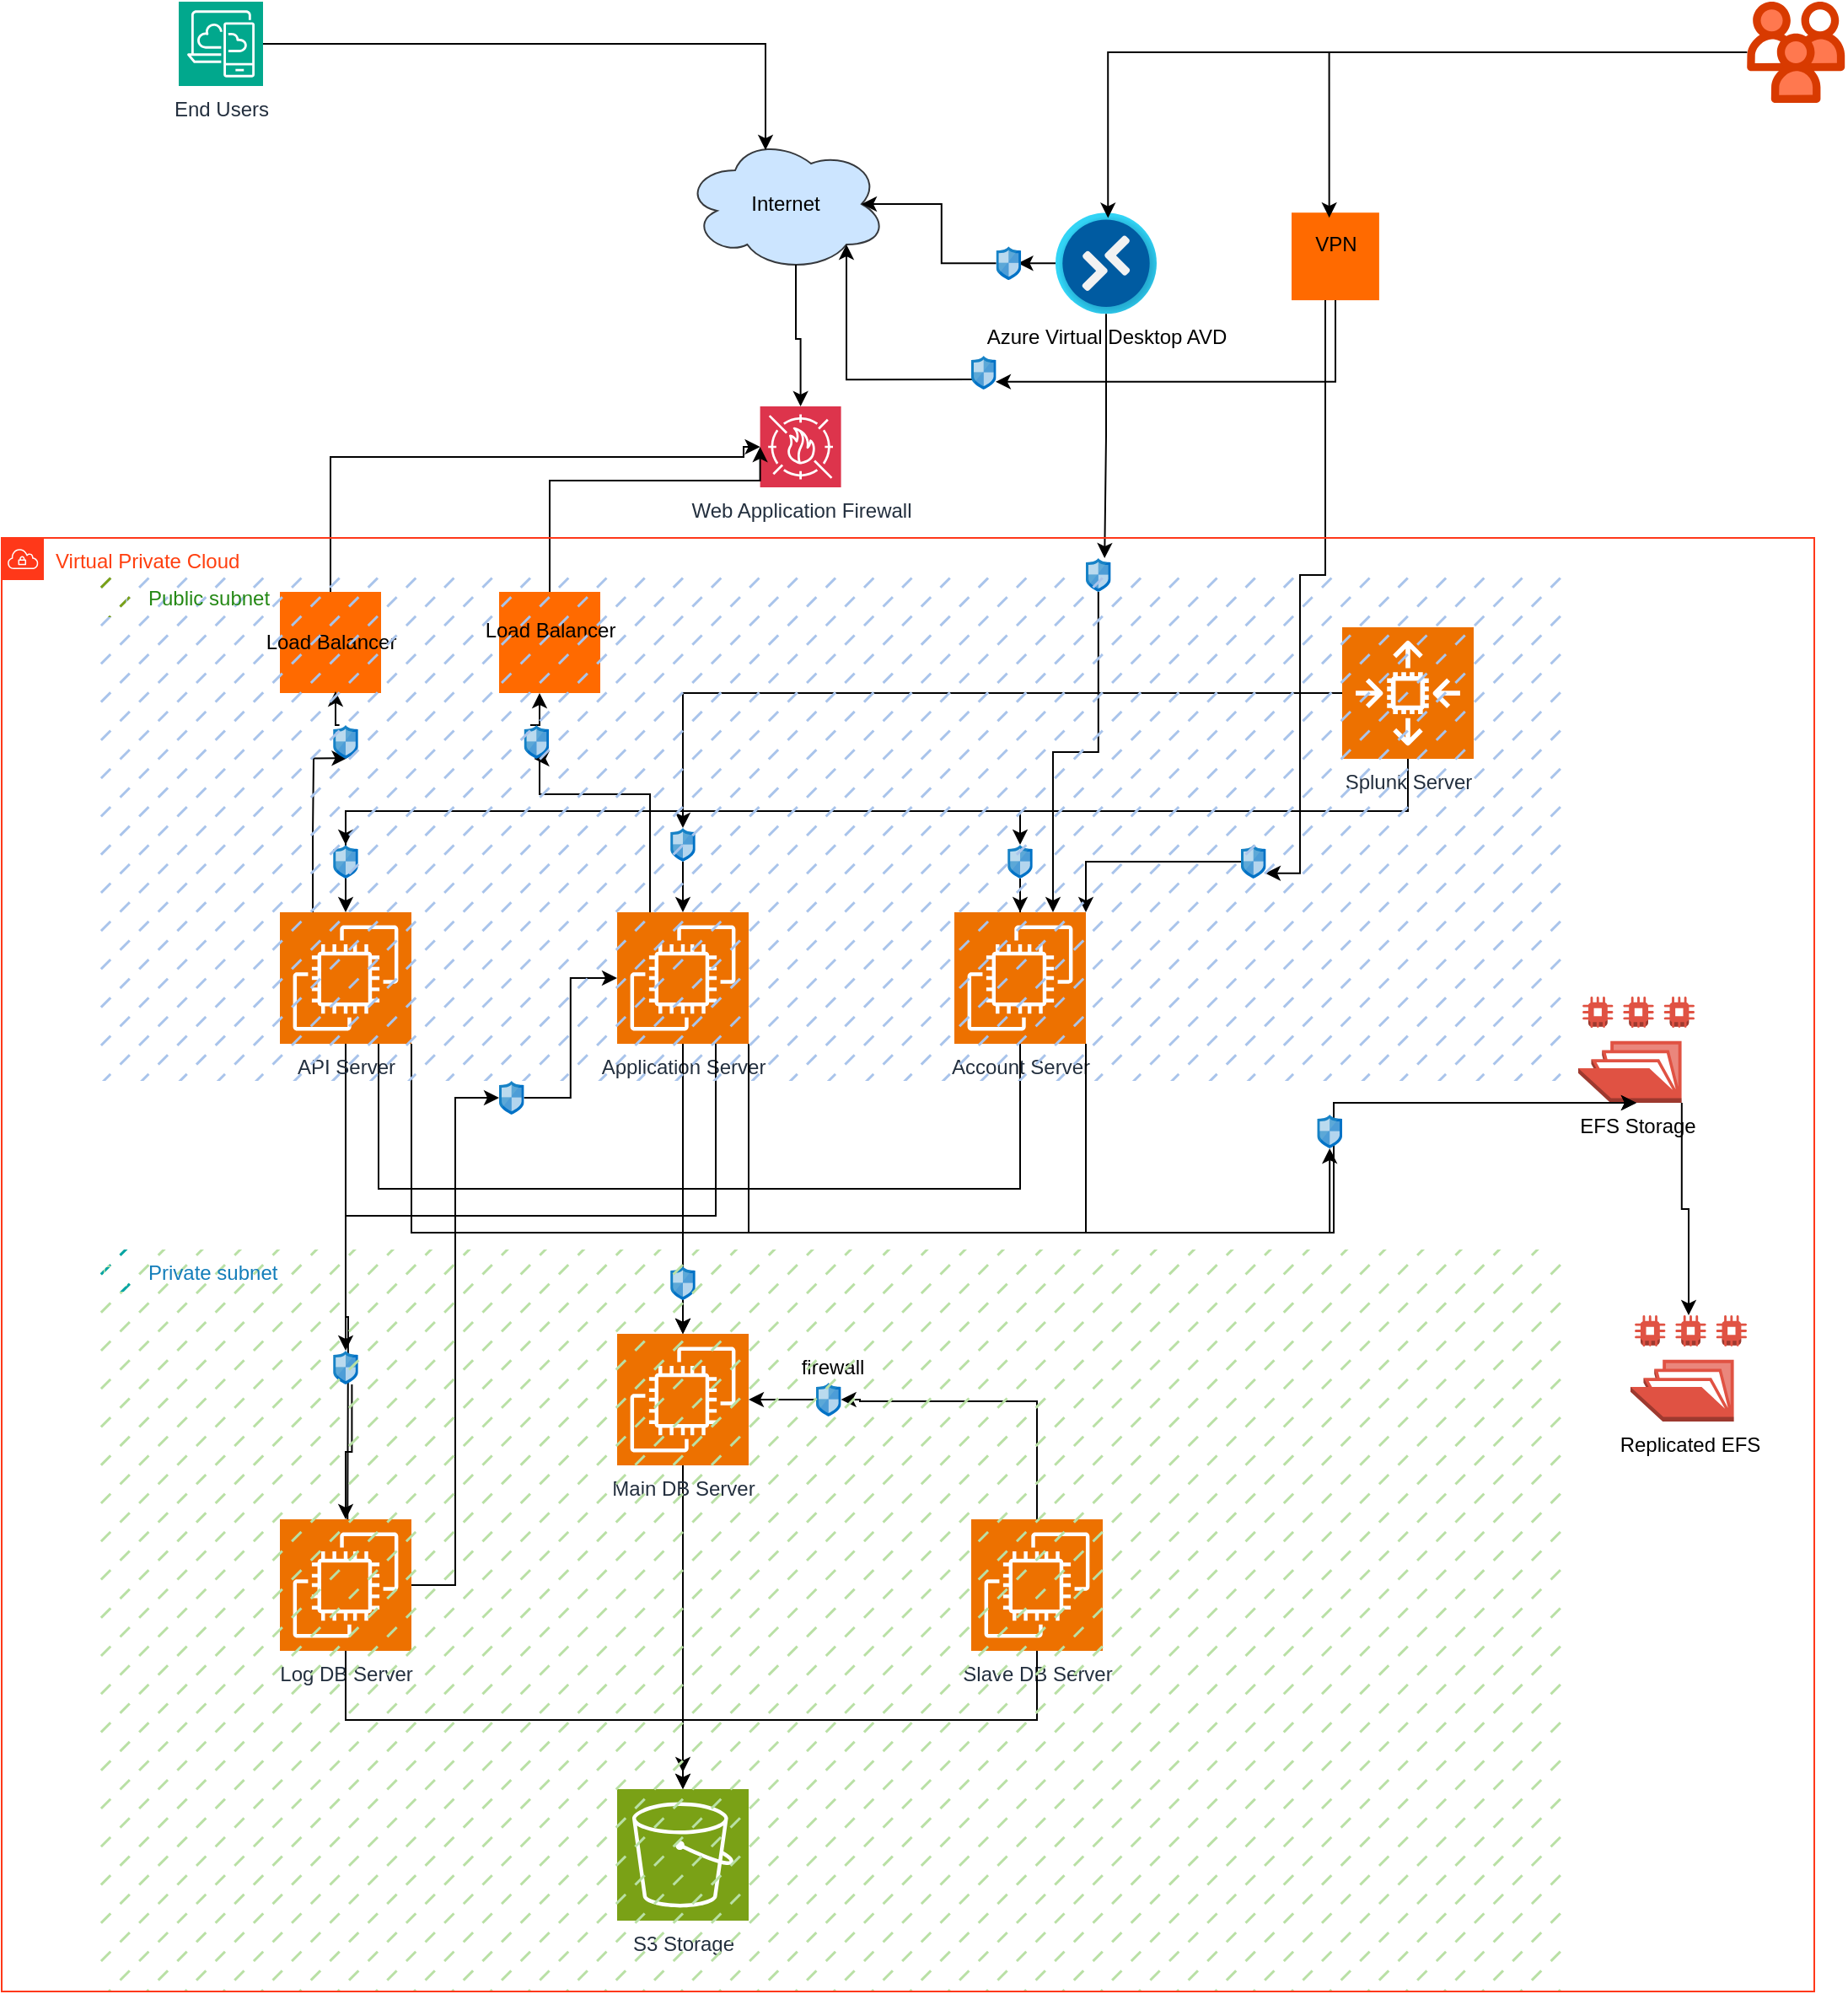 <mxfile version="26.1.3">
  <diagram name="Page-1" id="6llcf1VO2GF8xaWJh-RL">
    <mxGraphModel dx="3238" dy="2540" grid="1" gridSize="10" guides="1" tooltips="1" connect="1" arrows="1" fold="1" page="1" pageScale="1" pageWidth="850" pageHeight="1100" math="0" shadow="0">
      <root>
        <mxCell id="0" />
        <mxCell id="1" parent="0" />
        <mxCell id="7397BdflzSJR0_GllKvD-17" style="edgeStyle=orthogonalEdgeStyle;rounded=0;orthogonalLoop=1;jettySize=auto;html=1;exitX=0.75;exitY=1;exitDx=0;exitDy=0;exitPerimeter=0;" edge="1" parent="1" source="7397BdflzSJR0_GllKvD-3" target="7397BdflzSJR0_GllKvD-7">
          <mxGeometry relative="1" as="geometry" />
        </mxCell>
        <mxCell id="7397BdflzSJR0_GllKvD-20" style="edgeStyle=orthogonalEdgeStyle;rounded=0;orthogonalLoop=1;jettySize=auto;html=1;" edge="1" parent="1" source="7397BdflzSJR0_GllKvD-3">
          <mxGeometry relative="1" as="geometry">
            <mxPoint x="160" y="682" as="targetPoint" />
            <mxPoint x="139.5" y="400" as="sourcePoint" />
          </mxGeometry>
        </mxCell>
        <mxCell id="7397BdflzSJR0_GllKvD-3" value="API Server " style="sketch=0;points=[[0,0,0],[0.25,0,0],[0.5,0,0],[0.75,0,0],[1,0,0],[0,1,0],[0.25,1,0],[0.5,1,0],[0.75,1,0],[1,1,0],[0,0.25,0],[0,0.5,0],[0,0.75,0],[1,0.25,0],[1,0.5,0],[1,0.75,0]];outlineConnect=0;fontColor=#232F3E;fillColor=#ED7100;strokeColor=#ffffff;dashed=0;verticalLabelPosition=bottom;verticalAlign=top;align=center;html=1;fontSize=12;fontStyle=0;aspect=fixed;shape=mxgraph.aws4.resourceIcon;resIcon=mxgraph.aws4.ec2;" vertex="1" parent="1">
          <mxGeometry x="120" y="280" width="78" height="78" as="geometry" />
        </mxCell>
        <mxCell id="7397BdflzSJR0_GllKvD-4" value="Application Server" style="sketch=0;points=[[0,0,0],[0.25,0,0],[0.5,0,0],[0.75,0,0],[1,0,0],[0,1,0],[0.25,1,0],[0.5,1,0],[0.75,1,0],[1,1,0],[0,0.25,0],[0,0.5,0],[0,0.75,0],[1,0.25,0],[1,0.5,0],[1,0.75,0]];outlineConnect=0;fontColor=#232F3E;fillColor=#ED7100;strokeColor=#ffffff;dashed=0;verticalLabelPosition=bottom;verticalAlign=top;align=center;html=1;fontSize=12;fontStyle=0;aspect=fixed;shape=mxgraph.aws4.resourceIcon;resIcon=mxgraph.aws4.ec2;" vertex="1" parent="1">
          <mxGeometry x="320" y="280" width="78" height="78" as="geometry" />
        </mxCell>
        <mxCell id="7397BdflzSJR0_GllKvD-5" value="Log DB Server" style="sketch=0;points=[[0,0,0],[0.25,0,0],[0.5,0,0],[0.75,0,0],[1,0,0],[0,1,0],[0.25,1,0],[0.5,1,0],[0.75,1,0],[1,1,0],[0,0.25,0],[0,0.5,0],[0,0.75,0],[1,0.25,0],[1,0.5,0],[1,0.75,0]];outlineConnect=0;fontColor=#232F3E;fillColor=#ED7100;strokeColor=#ffffff;dashed=0;verticalLabelPosition=bottom;verticalAlign=top;align=center;html=1;fontSize=12;fontStyle=0;aspect=fixed;shape=mxgraph.aws4.resourceIcon;resIcon=mxgraph.aws4.ec2;" vertex="1" parent="1">
          <mxGeometry x="120" y="640" width="78" height="78" as="geometry" />
        </mxCell>
        <mxCell id="7397BdflzSJR0_GllKvD-12" style="edgeStyle=orthogonalEdgeStyle;rounded=0;orthogonalLoop=1;jettySize=auto;html=1;entryX=1;entryY=0.5;entryDx=0;entryDy=0;entryPerimeter=0;" edge="1" parent="1" source="7397BdflzSJR0_GllKvD-67" target="7397BdflzSJR0_GllKvD-7">
          <mxGeometry relative="1" as="geometry">
            <mxPoint x="569" y="570" as="targetPoint" />
            <Array as="points" />
          </mxGeometry>
        </mxCell>
        <mxCell id="7397BdflzSJR0_GllKvD-6" value="Slave DB Server" style="sketch=0;points=[[0,0,0],[0.25,0,0],[0.5,0,0],[0.75,0,0],[1,0,0],[0,1,0],[0.25,1,0],[0.5,1,0],[0.75,1,0],[1,1,0],[0,0.25,0],[0,0.5,0],[0,0.75,0],[1,0.25,0],[1,0.5,0],[1,0.75,0]];outlineConnect=0;fontColor=#232F3E;fillColor=#ED7100;strokeColor=#ffffff;dashed=0;verticalLabelPosition=bottom;verticalAlign=top;align=center;html=1;fontSize=12;fontStyle=0;aspect=fixed;shape=mxgraph.aws4.resourceIcon;resIcon=mxgraph.aws4.ec2;" vertex="1" parent="1">
          <mxGeometry x="530" y="640" width="78" height="78" as="geometry" />
        </mxCell>
        <mxCell id="7397BdflzSJR0_GllKvD-26" style="edgeStyle=orthogonalEdgeStyle;rounded=0;orthogonalLoop=1;jettySize=auto;html=1;exitX=0.5;exitY=1;exitDx=0;exitDy=0;exitPerimeter=0;" edge="1" parent="1" source="7397BdflzSJR0_GllKvD-7">
          <mxGeometry relative="1" as="geometry">
            <mxPoint x="359" y="790" as="targetPoint" />
          </mxGeometry>
        </mxCell>
        <mxCell id="7397BdflzSJR0_GllKvD-7" value="Main DB Server" style="sketch=0;points=[[0,0,0],[0.25,0,0],[0.5,0,0],[0.75,0,0],[1,0,0],[0,1,0],[0.25,1,0],[0.5,1,0],[0.75,1,0],[1,1,0],[0,0.25,0],[0,0.5,0],[0,0.75,0],[1,0.25,0],[1,0.5,0],[1,0.75,0]];outlineConnect=0;fontColor=#232F3E;fillColor=#ED7100;strokeColor=#ffffff;dashed=0;verticalLabelPosition=bottom;verticalAlign=top;align=center;html=1;fontSize=12;fontStyle=0;aspect=fixed;shape=mxgraph.aws4.resourceIcon;resIcon=mxgraph.aws4.ec2;" vertex="1" parent="1">
          <mxGeometry x="320" y="530" width="78" height="78" as="geometry" />
        </mxCell>
        <mxCell id="7397BdflzSJR0_GllKvD-8" value="Account Server" style="sketch=0;points=[[0,0,0],[0.25,0,0],[0.5,0,0],[0.75,0,0],[1,0,0],[0,1,0],[0.25,1,0],[0.5,1,0],[0.75,1,0],[1,1,0],[0,0.25,0],[0,0.5,0],[0,0.75,0],[1,0.25,0],[1,0.5,0],[1,0.75,0]];outlineConnect=0;fontColor=#232F3E;fillColor=#ED7100;strokeColor=#ffffff;dashed=0;verticalLabelPosition=bottom;verticalAlign=top;align=center;html=1;fontSize=12;fontStyle=0;aspect=fixed;shape=mxgraph.aws4.resourceIcon;resIcon=mxgraph.aws4.ec2;" vertex="1" parent="1">
          <mxGeometry x="520" y="280" width="78" height="78" as="geometry" />
        </mxCell>
        <mxCell id="7397BdflzSJR0_GllKvD-22" style="edgeStyle=orthogonalEdgeStyle;rounded=0;orthogonalLoop=1;jettySize=auto;html=1;exitX=0.5;exitY=1;exitDx=0;exitDy=0;exitPerimeter=0;" edge="1" parent="1" source="7397BdflzSJR0_GllKvD-95" target="7397BdflzSJR0_GllKvD-8">
          <mxGeometry relative="1" as="geometry" />
        </mxCell>
        <mxCell id="7397BdflzSJR0_GllKvD-10" value="&lt;div&gt;Splunk Server&lt;/div&gt;&lt;div&gt;&lt;br&gt;&lt;/div&gt;" style="sketch=0;points=[[0,0,0],[0.25,0,0],[0.5,0,0],[0.75,0,0],[1,0,0],[0,1,0],[0.25,1,0],[0.5,1,0],[0.75,1,0],[1,1,0],[0,0.25,0],[0,0.5,0],[0,0.75,0],[1,0.25,0],[1,0.5,0],[1,0.75,0]];outlineConnect=0;fontColor=#232F3E;fillColor=#ED7100;strokeColor=#ffffff;dashed=0;verticalLabelPosition=bottom;verticalAlign=top;align=center;html=1;fontSize=12;fontStyle=0;aspect=fixed;shape=mxgraph.aws4.resourceIcon;resIcon=mxgraph.aws4.auto_scaling2;" vertex="1" parent="1">
          <mxGeometry x="750" y="111" width="78" height="78" as="geometry" />
        </mxCell>
        <mxCell id="7397BdflzSJR0_GllKvD-11" style="edgeStyle=orthogonalEdgeStyle;rounded=0;orthogonalLoop=1;jettySize=auto;html=1;exitX=0.5;exitY=1;exitDx=0;exitDy=0;exitPerimeter=0;entryX=0.5;entryY=0;entryDx=0;entryDy=0;entryPerimeter=0;" edge="1" parent="1" source="7397BdflzSJR0_GllKvD-4" target="7397BdflzSJR0_GllKvD-7">
          <mxGeometry relative="1" as="geometry" />
        </mxCell>
        <mxCell id="7397BdflzSJR0_GllKvD-14" style="edgeStyle=orthogonalEdgeStyle;rounded=0;orthogonalLoop=1;jettySize=auto;html=1;entryX=0;entryY=0.5;entryDx=0;entryDy=0;entryPerimeter=0;" edge="1" parent="1" source="7397BdflzSJR0_GllKvD-88" target="7397BdflzSJR0_GllKvD-4">
          <mxGeometry relative="1" as="geometry" />
        </mxCell>
        <mxCell id="7397BdflzSJR0_GllKvD-18" style="edgeStyle=orthogonalEdgeStyle;rounded=0;orthogonalLoop=1;jettySize=auto;html=1;exitX=0.5;exitY=1;exitDx=0;exitDy=0;exitPerimeter=0;entryX=0.5;entryY=0;entryDx=0;entryDy=0;entryPerimeter=0;" edge="1" parent="1" source="7397BdflzSJR0_GllKvD-8" target="7397BdflzSJR0_GllKvD-7">
          <mxGeometry relative="1" as="geometry" />
        </mxCell>
        <mxCell id="7397BdflzSJR0_GllKvD-19" value="" style="edgeStyle=orthogonalEdgeStyle;rounded=0;orthogonalLoop=1;jettySize=auto;html=1;exitX=0.75;exitY=1;exitDx=0;exitDy=0;exitPerimeter=0;entryX=0.5;entryY=0;entryDx=0;entryDy=0;entryPerimeter=0;" edge="1" parent="1" source="7397BdflzSJR0_GllKvD-60" target="7397BdflzSJR0_GllKvD-5">
          <mxGeometry relative="1" as="geometry" />
        </mxCell>
        <mxCell id="7397BdflzSJR0_GllKvD-21" style="edgeStyle=orthogonalEdgeStyle;rounded=0;orthogonalLoop=1;jettySize=auto;html=1;entryX=0.5;entryY=0;entryDx=0;entryDy=0;entryPerimeter=0;" edge="1" parent="1" source="7397BdflzSJR0_GllKvD-97" target="7397BdflzSJR0_GllKvD-4">
          <mxGeometry relative="1" as="geometry" />
        </mxCell>
        <mxCell id="7397BdflzSJR0_GllKvD-23" style="edgeStyle=orthogonalEdgeStyle;rounded=0;orthogonalLoop=1;jettySize=auto;html=1;exitX=0.5;exitY=1;exitDx=0;exitDy=0;exitPerimeter=0;entryX=0.5;entryY=0;entryDx=0;entryDy=0;entryPerimeter=0;" edge="1" parent="1" source="7397BdflzSJR0_GllKvD-99" target="7397BdflzSJR0_GllKvD-3">
          <mxGeometry relative="1" as="geometry">
            <Array as="points">
              <mxPoint x="159" y="220" />
            </Array>
          </mxGeometry>
        </mxCell>
        <mxCell id="7397BdflzSJR0_GllKvD-24" value="&lt;div&gt;S3 Storage&lt;/div&gt;&lt;div&gt;&lt;br&gt;&lt;/div&gt;" style="sketch=0;points=[[0,0,0],[0.25,0,0],[0.5,0,0],[0.75,0,0],[1,0,0],[0,1,0],[0.25,1,0],[0.5,1,0],[0.75,1,0],[1,1,0],[0,0.25,0],[0,0.5,0],[0,0.75,0],[1,0.25,0],[1,0.5,0],[1,0.75,0]];outlineConnect=0;fontColor=#232F3E;fillColor=#7AA116;strokeColor=#ffffff;dashed=0;verticalLabelPosition=bottom;verticalAlign=top;align=center;html=1;fontSize=12;fontStyle=0;aspect=fixed;shape=mxgraph.aws4.resourceIcon;resIcon=mxgraph.aws4.s3;" vertex="1" parent="1">
          <mxGeometry x="320" y="800" width="78" height="78" as="geometry" />
        </mxCell>
        <mxCell id="7397BdflzSJR0_GllKvD-25" style="edgeStyle=orthogonalEdgeStyle;rounded=0;orthogonalLoop=1;jettySize=auto;html=1;exitX=0.5;exitY=1;exitDx=0;exitDy=0;exitPerimeter=0;entryX=0.5;entryY=0;entryDx=0;entryDy=0;entryPerimeter=0;" edge="1" parent="1" source="7397BdflzSJR0_GllKvD-6" target="7397BdflzSJR0_GllKvD-24">
          <mxGeometry relative="1" as="geometry" />
        </mxCell>
        <mxCell id="7397BdflzSJR0_GllKvD-27" style="edgeStyle=orthogonalEdgeStyle;rounded=0;orthogonalLoop=1;jettySize=auto;html=1;exitX=0.5;exitY=1;exitDx=0;exitDy=0;exitPerimeter=0;entryX=0.5;entryY=0;entryDx=0;entryDy=0;entryPerimeter=0;" edge="1" parent="1" source="7397BdflzSJR0_GllKvD-5" target="7397BdflzSJR0_GllKvD-24">
          <mxGeometry relative="1" as="geometry" />
        </mxCell>
        <mxCell id="7397BdflzSJR0_GllKvD-35" style="edgeStyle=orthogonalEdgeStyle;rounded=0;orthogonalLoop=1;jettySize=auto;html=1;exitX=0.89;exitY=1;exitDx=0;exitDy=0;exitPerimeter=0;" edge="1" parent="1" source="7397BdflzSJR0_GllKvD-28" target="7397BdflzSJR0_GllKvD-34">
          <mxGeometry relative="1" as="geometry" />
        </mxCell>
        <mxCell id="7397BdflzSJR0_GllKvD-28" value="EFS Storage" style="outlineConnect=0;dashed=0;verticalLabelPosition=bottom;verticalAlign=top;align=center;html=1;shape=mxgraph.aws3.efs_share;fillColor=#E05243;gradientColor=none;" vertex="1" parent="1">
          <mxGeometry x="890" y="330" width="69" height="63" as="geometry" />
        </mxCell>
        <mxCell id="7397BdflzSJR0_GllKvD-30" style="edgeStyle=orthogonalEdgeStyle;rounded=0;orthogonalLoop=1;jettySize=auto;html=1;exitX=1;exitY=1;exitDx=0;exitDy=0;exitPerimeter=0;entryX=0.5;entryY=1;entryDx=0;entryDy=0;entryPerimeter=0;" edge="1" parent="1" source="7397BdflzSJR0_GllKvD-3" target="7397BdflzSJR0_GllKvD-28">
          <mxGeometry relative="1" as="geometry">
            <Array as="points">
              <mxPoint x="198" y="470" />
              <mxPoint x="745" y="470" />
            </Array>
          </mxGeometry>
        </mxCell>
        <mxCell id="7397BdflzSJR0_GllKvD-32" style="edgeStyle=orthogonalEdgeStyle;rounded=0;orthogonalLoop=1;jettySize=auto;html=1;exitX=1;exitY=1;exitDx=0;exitDy=0;exitPerimeter=0;entryX=0.5;entryY=1;entryDx=0;entryDy=0;entryPerimeter=0;" edge="1" parent="1" source="7397BdflzSJR0_GllKvD-4" target="7397BdflzSJR0_GllKvD-28">
          <mxGeometry relative="1" as="geometry">
            <Array as="points">
              <mxPoint x="398" y="470" />
              <mxPoint x="745" y="470" />
            </Array>
          </mxGeometry>
        </mxCell>
        <mxCell id="7397BdflzSJR0_GllKvD-34" value="Replicated EFS" style="outlineConnect=0;dashed=0;verticalLabelPosition=bottom;verticalAlign=top;align=center;html=1;shape=mxgraph.aws3.efs_share;fillColor=#E05243;gradientColor=none;" vertex="1" parent="1">
          <mxGeometry x="921" y="519" width="69" height="63" as="geometry" />
        </mxCell>
        <mxCell id="7397BdflzSJR0_GllKvD-36" value="&lt;div&gt;Load Balancer&lt;/div&gt;" style="points=[];aspect=fixed;html=1;align=center;shadow=0;dashed=0;fillColor=#FF6A00;strokeColor=none;shape=mxgraph.alibaba_cloud.alb_application_load_balancer_02;" vertex="1" parent="1">
          <mxGeometry x="120" y="90" width="60" height="60" as="geometry" />
        </mxCell>
        <mxCell id="7397BdflzSJR0_GllKvD-37" value="&lt;div&gt;Load Balancer&lt;/div&gt;&lt;div&gt;&lt;br&gt;&lt;/div&gt;" style="points=[];aspect=fixed;html=1;align=center;shadow=0;dashed=0;fillColor=#FF6A00;strokeColor=none;shape=mxgraph.alibaba_cloud.alb_application_load_balancer_02;" vertex="1" parent="1">
          <mxGeometry x="250" y="90" width="60" height="60" as="geometry" />
        </mxCell>
        <mxCell id="7397BdflzSJR0_GllKvD-39" style="edgeStyle=orthogonalEdgeStyle;rounded=0;orthogonalLoop=1;jettySize=auto;html=1;exitX=0.25;exitY=0;exitDx=0;exitDy=0;exitPerimeter=0;entryX=0.55;entryY=0.983;entryDx=0;entryDy=0;entryPerimeter=0;" edge="1" parent="1" source="7397BdflzSJR0_GllKvD-103" target="7397BdflzSJR0_GllKvD-36">
          <mxGeometry relative="1" as="geometry" />
        </mxCell>
        <mxCell id="7397BdflzSJR0_GllKvD-40" style="edgeStyle=orthogonalEdgeStyle;rounded=0;orthogonalLoop=1;jettySize=auto;html=1;exitX=0.25;exitY=0;exitDx=0;exitDy=0;exitPerimeter=0;entryX=0.4;entryY=1;entryDx=0;entryDy=0;entryPerimeter=0;" edge="1" parent="1" source="7397BdflzSJR0_GllKvD-101" target="7397BdflzSJR0_GllKvD-37">
          <mxGeometry relative="1" as="geometry">
            <Array as="points" />
          </mxGeometry>
        </mxCell>
        <mxCell id="7397BdflzSJR0_GllKvD-41" value="&lt;div&gt;Web Application Firewall&lt;/div&gt;&lt;div&gt;&lt;br&gt;&lt;/div&gt;" style="sketch=0;points=[[0,0,0],[0.25,0,0],[0.5,0,0],[0.75,0,0],[1,0,0],[0,1,0],[0.25,1,0],[0.5,1,0],[0.75,1,0],[1,1,0],[0,0.25,0],[0,0.5,0],[0,0.75,0],[1,0.25,0],[1,0.5,0],[1,0.75,0]];outlineConnect=0;fontColor=#232F3E;fillColor=#DD344C;strokeColor=#ffffff;dashed=0;verticalLabelPosition=bottom;verticalAlign=top;align=center;html=1;fontSize=12;fontStyle=0;aspect=fixed;shape=mxgraph.aws4.resourceIcon;resIcon=mxgraph.aws4.waf;" vertex="1" parent="1">
          <mxGeometry x="404.8" y="-20" width="48" height="48" as="geometry" />
        </mxCell>
        <mxCell id="7397BdflzSJR0_GllKvD-45" value="&lt;div&gt;Internet &lt;br&gt;&lt;/div&gt;" style="ellipse;shape=cloud;whiteSpace=wrap;html=1;fillColor=#cce5ff;strokeColor=#36393d;" vertex="1" parent="1">
          <mxGeometry x="360" y="-180" width="120" height="80" as="geometry" />
        </mxCell>
        <mxCell id="7397BdflzSJR0_GllKvD-46" style="edgeStyle=orthogonalEdgeStyle;rounded=0;orthogonalLoop=1;jettySize=auto;html=1;entryX=0;entryY=0.5;entryDx=0;entryDy=0;entryPerimeter=0;" edge="1" parent="1" source="7397BdflzSJR0_GllKvD-37" target="7397BdflzSJR0_GllKvD-41">
          <mxGeometry relative="1" as="geometry">
            <Array as="points">
              <mxPoint x="280" y="24" />
            </Array>
          </mxGeometry>
        </mxCell>
        <mxCell id="7397BdflzSJR0_GllKvD-48" style="edgeStyle=orthogonalEdgeStyle;rounded=0;orthogonalLoop=1;jettySize=auto;html=1;entryX=0;entryY=0.5;entryDx=0;entryDy=0;entryPerimeter=0;" edge="1" parent="1" source="7397BdflzSJR0_GllKvD-36" target="7397BdflzSJR0_GllKvD-41">
          <mxGeometry relative="1" as="geometry">
            <Array as="points">
              <mxPoint x="150" y="10" />
              <mxPoint x="395" y="10" />
            </Array>
          </mxGeometry>
        </mxCell>
        <mxCell id="7397BdflzSJR0_GllKvD-51" value="firewall" style="ellipse;whiteSpace=wrap;html=1;rotation=0;" vertex="1" parent="1">
          <mxGeometry x="442.8" y="550" width="10" as="geometry" />
        </mxCell>
        <mxCell id="7397BdflzSJR0_GllKvD-72" value="" style="edgeStyle=orthogonalEdgeStyle;rounded=0;orthogonalLoop=1;jettySize=auto;html=1;entryX=1;entryY=0.5;entryDx=0;entryDy=0;entryPerimeter=0;" edge="1" parent="1" source="7397BdflzSJR0_GllKvD-6" target="7397BdflzSJR0_GllKvD-67">
          <mxGeometry relative="1" as="geometry">
            <mxPoint x="398" y="569" as="targetPoint" />
            <mxPoint x="569" y="640" as="sourcePoint" />
            <Array as="points">
              <mxPoint x="569" y="570" />
              <mxPoint x="464" y="570" />
              <mxPoint x="464" y="569" />
            </Array>
          </mxGeometry>
        </mxCell>
        <mxCell id="7397BdflzSJR0_GllKvD-67" value="" style="image;sketch=0;aspect=fixed;html=1;points=[];align=center;fontSize=12;image=img/lib/mscae/Network_Security_Groups_Classic.svg;" vertex="1" parent="1">
          <mxGeometry x="438" y="559" width="14.8" height="20" as="geometry" />
        </mxCell>
        <mxCell id="7397BdflzSJR0_GllKvD-74" value="" style="edgeStyle=orthogonalEdgeStyle;rounded=0;orthogonalLoop=1;jettySize=auto;html=1;exitX=0.75;exitY=1;exitDx=0;exitDy=0;exitPerimeter=0;entryX=0.5;entryY=0;entryDx=0;entryDy=0;entryPerimeter=0;" edge="1" parent="1" source="7397BdflzSJR0_GllKvD-4" target="7397BdflzSJR0_GllKvD-60">
          <mxGeometry relative="1" as="geometry">
            <mxPoint x="379" y="358" as="sourcePoint" />
            <mxPoint x="159" y="640" as="targetPoint" />
            <Array as="points">
              <mxPoint x="379" y="460" />
              <mxPoint x="159" y="460" />
            </Array>
          </mxGeometry>
        </mxCell>
        <mxCell id="7397BdflzSJR0_GllKvD-60" value="" style="image;sketch=0;aspect=fixed;html=1;points=[];align=center;fontSize=12;image=img/lib/mscae/Network_Security_Groups_Classic.svg;" vertex="1" parent="1">
          <mxGeometry x="151.6" y="540" width="14.8" height="20" as="geometry" />
        </mxCell>
        <mxCell id="7397BdflzSJR0_GllKvD-87" value="" style="image;sketch=0;aspect=fixed;html=1;points=[];align=center;fontSize=12;image=img/lib/mscae/Network_Security_Groups_Classic.svg;" vertex="1" parent="1">
          <mxGeometry x="351.6" y="490" width="14.8" height="20" as="geometry" />
        </mxCell>
        <mxCell id="7397BdflzSJR0_GllKvD-89" value="" style="edgeStyle=orthogonalEdgeStyle;rounded=0;orthogonalLoop=1;jettySize=auto;html=1;entryX=0;entryY=0.5;entryDx=0;entryDy=0;entryPerimeter=0;" edge="1" parent="1" source="7397BdflzSJR0_GllKvD-5" target="7397BdflzSJR0_GllKvD-88">
          <mxGeometry relative="1" as="geometry">
            <mxPoint x="198" y="679" as="sourcePoint" />
            <mxPoint x="320" y="319" as="targetPoint" />
          </mxGeometry>
        </mxCell>
        <mxCell id="7397BdflzSJR0_GllKvD-88" value="" style="image;sketch=0;aspect=fixed;html=1;points=[];align=center;fontSize=12;image=img/lib/mscae/Network_Security_Groups_Classic.svg;" vertex="1" parent="1">
          <mxGeometry x="250.0" y="380" width="14.8" height="20" as="geometry" />
        </mxCell>
        <mxCell id="7397BdflzSJR0_GllKvD-94" value="" style="edgeStyle=orthogonalEdgeStyle;rounded=0;orthogonalLoop=1;jettySize=auto;html=1;exitX=1;exitY=1;exitDx=0;exitDy=0;exitPerimeter=0;entryX=0.5;entryY=1;entryDx=0;entryDy=0;entryPerimeter=0;" edge="1" parent="1" source="7397BdflzSJR0_GllKvD-8" target="7397BdflzSJR0_GllKvD-91">
          <mxGeometry relative="1" as="geometry">
            <mxPoint x="598" y="358" as="sourcePoint" />
            <mxPoint x="745" y="351" as="targetPoint" />
            <Array as="points">
              <mxPoint x="598" y="470" />
              <mxPoint x="743" y="470" />
            </Array>
          </mxGeometry>
        </mxCell>
        <mxCell id="7397BdflzSJR0_GllKvD-91" value="" style="image;sketch=0;aspect=fixed;html=1;points=[];align=center;fontSize=12;image=img/lib/mscae/Network_Security_Groups_Classic.svg;" vertex="1" parent="1">
          <mxGeometry x="735.2" y="400" width="14.8" height="20" as="geometry" />
        </mxCell>
        <mxCell id="7397BdflzSJR0_GllKvD-96" value="" style="edgeStyle=orthogonalEdgeStyle;rounded=0;orthogonalLoop=1;jettySize=auto;html=1;exitX=0.5;exitY=1;exitDx=0;exitDy=0;exitPerimeter=0;" edge="1" parent="1" source="7397BdflzSJR0_GllKvD-10" target="7397BdflzSJR0_GllKvD-95">
          <mxGeometry relative="1" as="geometry">
            <mxPoint x="789" y="189" as="sourcePoint" />
            <mxPoint x="559" y="280" as="targetPoint" />
            <Array as="points">
              <mxPoint x="789" y="220" />
              <mxPoint x="559" y="220" />
            </Array>
          </mxGeometry>
        </mxCell>
        <mxCell id="7397BdflzSJR0_GllKvD-95" value="" style="image;sketch=0;aspect=fixed;html=1;points=[];align=center;fontSize=12;image=img/lib/mscae/Network_Security_Groups_Classic.svg;" vertex="1" parent="1">
          <mxGeometry x="551.6" y="240" width="14.8" height="20" as="geometry" />
        </mxCell>
        <mxCell id="7397BdflzSJR0_GllKvD-98" value="" style="edgeStyle=orthogonalEdgeStyle;rounded=0;orthogonalLoop=1;jettySize=auto;html=1;entryX=0.5;entryY=0;entryDx=0;entryDy=0;entryPerimeter=0;" edge="1" parent="1" source="7397BdflzSJR0_GllKvD-10" target="7397BdflzSJR0_GllKvD-97">
          <mxGeometry relative="1" as="geometry">
            <mxPoint x="750" y="150" as="sourcePoint" />
            <mxPoint x="359" y="280" as="targetPoint" />
          </mxGeometry>
        </mxCell>
        <mxCell id="7397BdflzSJR0_GllKvD-97" value="" style="image;sketch=0;aspect=fixed;html=1;points=[];align=center;fontSize=12;image=img/lib/mscae/Network_Security_Groups_Classic.svg;" vertex="1" parent="1">
          <mxGeometry x="351.6" y="230" width="14.8" height="20" as="geometry" />
        </mxCell>
        <mxCell id="7397BdflzSJR0_GllKvD-100" value="" style="edgeStyle=orthogonalEdgeStyle;rounded=0;orthogonalLoop=1;jettySize=auto;html=1;exitX=0.5;exitY=1;exitDx=0;exitDy=0;exitPerimeter=0;entryX=0.5;entryY=0;entryDx=0;entryDy=0;entryPerimeter=0;" edge="1" parent="1" source="7397BdflzSJR0_GllKvD-10" target="7397BdflzSJR0_GllKvD-99">
          <mxGeometry relative="1" as="geometry">
            <mxPoint x="789" y="189" as="sourcePoint" />
            <mxPoint x="159" y="280" as="targetPoint" />
            <Array as="points">
              <mxPoint x="789" y="220" />
            </Array>
          </mxGeometry>
        </mxCell>
        <mxCell id="7397BdflzSJR0_GllKvD-99" value="" style="image;sketch=0;aspect=fixed;html=1;points=[];align=center;fontSize=12;image=img/lib/mscae/Network_Security_Groups_Classic.svg;" vertex="1" parent="1">
          <mxGeometry x="151.6" y="240" width="14.8" height="20" as="geometry" />
        </mxCell>
        <mxCell id="7397BdflzSJR0_GllKvD-102" value="" style="edgeStyle=orthogonalEdgeStyle;rounded=0;orthogonalLoop=1;jettySize=auto;html=1;exitX=0.25;exitY=0;exitDx=0;exitDy=0;exitPerimeter=0;entryX=0.4;entryY=1;entryDx=0;entryDy=0;entryPerimeter=0;" edge="1" parent="1" source="7397BdflzSJR0_GllKvD-4" target="7397BdflzSJR0_GllKvD-101">
          <mxGeometry relative="1" as="geometry">
            <mxPoint x="340" y="280" as="sourcePoint" />
            <mxPoint x="274" y="150" as="targetPoint" />
            <Array as="points">
              <mxPoint x="340" y="210" />
              <mxPoint x="274" y="210" />
            </Array>
          </mxGeometry>
        </mxCell>
        <mxCell id="7397BdflzSJR0_GllKvD-101" value="" style="image;sketch=0;aspect=fixed;html=1;points=[];align=center;fontSize=12;image=img/lib/mscae/Network_Security_Groups_Classic.svg;" vertex="1" parent="1">
          <mxGeometry x="264.8" y="169" width="14.8" height="20" as="geometry" />
        </mxCell>
        <mxCell id="7397BdflzSJR0_GllKvD-104" value="" style="edgeStyle=orthogonalEdgeStyle;rounded=0;orthogonalLoop=1;jettySize=auto;html=1;exitX=0.25;exitY=0;exitDx=0;exitDy=0;exitPerimeter=0;entryX=0.55;entryY=0.983;entryDx=0;entryDy=0;entryPerimeter=0;" edge="1" parent="1" source="7397BdflzSJR0_GllKvD-3" target="7397BdflzSJR0_GllKvD-103">
          <mxGeometry relative="1" as="geometry">
            <mxPoint x="140" y="280" as="sourcePoint" />
            <mxPoint x="153" y="149" as="targetPoint" />
            <Array as="points">
              <mxPoint x="139" y="234" />
              <mxPoint x="140" y="189" />
            </Array>
          </mxGeometry>
        </mxCell>
        <mxCell id="7397BdflzSJR0_GllKvD-103" value="" style="image;sketch=0;aspect=fixed;html=1;points=[];align=center;fontSize=12;image=img/lib/mscae/Network_Security_Groups_Classic.svg;" vertex="1" parent="1">
          <mxGeometry x="151.6" y="169" width="14.8" height="20" as="geometry" />
        </mxCell>
        <mxCell id="7397BdflzSJR0_GllKvD-106" style="edgeStyle=orthogonalEdgeStyle;rounded=0;orthogonalLoop=1;jettySize=auto;html=1;entryX=0.4;entryY=0.1;entryDx=0;entryDy=0;entryPerimeter=0;" edge="1" parent="1" source="7397BdflzSJR0_GllKvD-105" target="7397BdflzSJR0_GllKvD-45">
          <mxGeometry relative="1" as="geometry">
            <mxPoint x="280" y="-230" as="targetPoint" />
          </mxGeometry>
        </mxCell>
        <mxCell id="7397BdflzSJR0_GllKvD-105" value="&lt;div&gt;End Users&lt;/div&gt;&lt;div&gt;&lt;br&gt;&lt;/div&gt;" style="sketch=0;points=[[0,0,0],[0.25,0,0],[0.5,0,0],[0.75,0,0],[1,0,0],[0,1,0],[0.25,1,0],[0.5,1,0],[0.75,1,0],[1,1,0],[0,0.25,0],[0,0.5,0],[0,0.75,0],[1,0.25,0],[1,0.5,0],[1,0.75,0]];outlineConnect=0;fontColor=#232F3E;fillColor=#01A88D;strokeColor=#ffffff;dashed=0;verticalLabelPosition=bottom;verticalAlign=top;align=center;html=1;fontSize=12;fontStyle=0;aspect=fixed;shape=mxgraph.aws4.resourceIcon;resIcon=mxgraph.aws4.desktop_and_app_streaming;" vertex="1" parent="1">
          <mxGeometry x="60" y="-260" width="50" height="50" as="geometry" />
        </mxCell>
        <mxCell id="7397BdflzSJR0_GllKvD-108" value="" style="verticalLabelPosition=bottom;aspect=fixed;html=1;shape=mxgraph.salesforce.employees;" vertex="1" parent="1">
          <mxGeometry x="990" y="-260" width="58.2" height="60" as="geometry" />
        </mxCell>
        <mxCell id="7397BdflzSJR0_GllKvD-109" value="&lt;div&gt;Azure Virtual Desktop AVD&lt;/div&gt;&lt;div&gt;&lt;br&gt;&lt;/div&gt;" style="image;aspect=fixed;html=1;points=[];align=center;fontSize=12;image=img/lib/azure2/other/Windows_Virtual_Desktop.svg;imageBackground=default;" vertex="1" parent="1">
          <mxGeometry x="580" y="-134.9" width="60" height="60" as="geometry" />
        </mxCell>
        <mxCell id="7397BdflzSJR0_GllKvD-110" value="&lt;div&gt;VPN&lt;/div&gt;&lt;div&gt;&lt;br&gt;&lt;/div&gt;" style="points=[];aspect=fixed;html=1;align=center;shadow=0;dashed=0;fillColor=#FF6A00;strokeColor=none;shape=mxgraph.alibaba_cloud.vpn_gateway;" vertex="1" parent="1">
          <mxGeometry x="720" y="-134.9" width="51.95" height="51.95" as="geometry" />
        </mxCell>
        <mxCell id="7397BdflzSJR0_GllKvD-126" style="edgeStyle=orthogonalEdgeStyle;rounded=0;orthogonalLoop=1;jettySize=auto;html=1;entryX=0.519;entryY=0.053;entryDx=0;entryDy=0;entryPerimeter=0;" edge="1" parent="1" source="7397BdflzSJR0_GllKvD-108" target="7397BdflzSJR0_GllKvD-109">
          <mxGeometry relative="1" as="geometry" />
        </mxCell>
        <mxCell id="7397BdflzSJR0_GllKvD-127" style="edgeStyle=orthogonalEdgeStyle;rounded=0;orthogonalLoop=1;jettySize=auto;html=1;entryX=0.43;entryY=0.058;entryDx=0;entryDy=0;entryPerimeter=0;" edge="1" parent="1" source="7397BdflzSJR0_GllKvD-108" target="7397BdflzSJR0_GllKvD-110">
          <mxGeometry relative="1" as="geometry" />
        </mxCell>
        <mxCell id="7397BdflzSJR0_GllKvD-129" style="edgeStyle=orthogonalEdgeStyle;rounded=0;orthogonalLoop=1;jettySize=auto;html=1;entryX=1;entryY=0;entryDx=0;entryDy=0;entryPerimeter=0;" edge="1" parent="1" source="7397BdflzSJR0_GllKvD-131" target="7397BdflzSJR0_GllKvD-8">
          <mxGeometry relative="1" as="geometry">
            <Array as="points" />
          </mxGeometry>
        </mxCell>
        <mxCell id="7397BdflzSJR0_GllKvD-130" style="edgeStyle=orthogonalEdgeStyle;rounded=0;orthogonalLoop=1;jettySize=auto;html=1;entryX=0.75;entryY=0;entryDx=0;entryDy=0;entryPerimeter=0;" edge="1" parent="1" source="7397BdflzSJR0_GllKvD-134" target="7397BdflzSJR0_GllKvD-8">
          <mxGeometry relative="1" as="geometry" />
        </mxCell>
        <mxCell id="7397BdflzSJR0_GllKvD-131" value="" style="image;sketch=0;aspect=fixed;html=1;points=[];align=center;fontSize=12;image=img/lib/mscae/Network_Security_Groups_Classic.svg;" vertex="1" parent="1">
          <mxGeometry x="690" y="240" width="14.8" height="20" as="geometry" />
        </mxCell>
        <mxCell id="7397BdflzSJR0_GllKvD-135" value="" style="edgeStyle=orthogonalEdgeStyle;rounded=0;orthogonalLoop=1;jettySize=auto;html=1;entryX=0.75;entryY=0;entryDx=0;entryDy=0;entryPerimeter=0;" edge="1" parent="1" source="7397BdflzSJR0_GllKvD-109" target="7397BdflzSJR0_GllKvD-134">
          <mxGeometry relative="1" as="geometry">
            <mxPoint x="610" y="-75" as="sourcePoint" />
            <mxPoint x="579" y="280" as="targetPoint" />
          </mxGeometry>
        </mxCell>
        <mxCell id="7397BdflzSJR0_GllKvD-134" value="" style="image;sketch=0;aspect=fixed;html=1;points=[];align=center;fontSize=12;image=img/lib/mscae/Network_Security_Groups_Classic.svg;" vertex="1" parent="1">
          <mxGeometry x="598" y="70" width="14.8" height="20" as="geometry" />
        </mxCell>
        <mxCell id="7397BdflzSJR0_GllKvD-136" style="edgeStyle=orthogonalEdgeStyle;rounded=0;orthogonalLoop=1;jettySize=auto;html=1;entryX=0.978;entryY=0.843;entryDx=0;entryDy=0;entryPerimeter=0;" edge="1" parent="1" source="7397BdflzSJR0_GllKvD-110" target="7397BdflzSJR0_GllKvD-131">
          <mxGeometry relative="1" as="geometry">
            <Array as="points">
              <mxPoint x="740" y="80" />
              <mxPoint x="725" y="80" />
              <mxPoint x="725" y="257" />
            </Array>
          </mxGeometry>
        </mxCell>
        <mxCell id="7397BdflzSJR0_GllKvD-137" style="edgeStyle=orthogonalEdgeStyle;rounded=0;orthogonalLoop=1;jettySize=auto;html=1;entryX=0.875;entryY=0.5;entryDx=0;entryDy=0;entryPerimeter=0;" edge="1" parent="1" source="7397BdflzSJR0_GllKvD-142" target="7397BdflzSJR0_GllKvD-45">
          <mxGeometry relative="1" as="geometry" />
        </mxCell>
        <mxCell id="7397BdflzSJR0_GllKvD-138" style="edgeStyle=orthogonalEdgeStyle;rounded=0;orthogonalLoop=1;jettySize=auto;html=1;entryX=0.8;entryY=0.8;entryDx=0;entryDy=0;entryPerimeter=0;exitX=0.104;exitY=0.703;exitDx=0;exitDy=0;exitPerimeter=0;" edge="1" parent="1" source="7397BdflzSJR0_GllKvD-139" target="7397BdflzSJR0_GllKvD-45">
          <mxGeometry relative="1" as="geometry">
            <Array as="points" />
          </mxGeometry>
        </mxCell>
        <mxCell id="7397BdflzSJR0_GllKvD-139" value="" style="image;sketch=0;aspect=fixed;html=1;points=[];align=center;fontSize=12;image=img/lib/mscae/Network_Security_Groups_Classic.svg;" vertex="1" parent="1">
          <mxGeometry x="530" y="-50" width="14.8" height="20" as="geometry" />
        </mxCell>
        <mxCell id="7397BdflzSJR0_GllKvD-141" style="edgeStyle=orthogonalEdgeStyle;rounded=0;orthogonalLoop=1;jettySize=auto;html=1;entryX=0.978;entryY=0.771;entryDx=0;entryDy=0;entryPerimeter=0;" edge="1" parent="1" source="7397BdflzSJR0_GllKvD-110" target="7397BdflzSJR0_GllKvD-139">
          <mxGeometry relative="1" as="geometry">
            <Array as="points">
              <mxPoint x="746" y="-35" />
            </Array>
          </mxGeometry>
        </mxCell>
        <mxCell id="7397BdflzSJR0_GllKvD-143" value="" style="edgeStyle=orthogonalEdgeStyle;rounded=0;orthogonalLoop=1;jettySize=auto;html=1;entryX=0.875;entryY=0.5;entryDx=0;entryDy=0;entryPerimeter=0;" edge="1" parent="1" source="7397BdflzSJR0_GllKvD-109" target="7397BdflzSJR0_GllKvD-142">
          <mxGeometry relative="1" as="geometry">
            <mxPoint x="580" y="-105" as="sourcePoint" />
            <mxPoint x="465" y="-140" as="targetPoint" />
          </mxGeometry>
        </mxCell>
        <mxCell id="7397BdflzSJR0_GllKvD-142" value="" style="image;sketch=0;aspect=fixed;html=1;points=[];align=center;fontSize=12;image=img/lib/mscae/Network_Security_Groups_Classic.svg;" vertex="1" parent="1">
          <mxGeometry x="544.8" y="-114.9" width="14.8" height="20" as="geometry" />
        </mxCell>
        <mxCell id="7397BdflzSJR0_GllKvD-147" style="edgeStyle=orthogonalEdgeStyle;rounded=0;orthogonalLoop=1;jettySize=auto;html=1;exitX=0.55;exitY=0.95;exitDx=0;exitDy=0;exitPerimeter=0;entryX=0.5;entryY=0;entryDx=0;entryDy=0;entryPerimeter=0;" edge="1" parent="1" source="7397BdflzSJR0_GllKvD-45" target="7397BdflzSJR0_GllKvD-41">
          <mxGeometry relative="1" as="geometry" />
        </mxCell>
        <mxCell id="7397BdflzSJR0_GllKvD-153" value="Private subnet" style="points=[[0,0],[0.25,0],[0.5,0],[0.75,0],[1,0],[1,0.25],[1,0.5],[1,0.75],[1,1],[0.75,1],[0.5,1],[0.25,1],[0,1],[0,0.75],[0,0.5],[0,0.25]];outlineConnect=0;gradientColor=none;html=1;whiteSpace=wrap;fontSize=12;fontStyle=0;container=1;pointerEvents=0;collapsible=0;recursiveResize=0;shape=mxgraph.aws4.group;grIcon=mxgraph.aws4.group_security_group;grStroke=0;strokeColor=#00A4A6;fillColor=#B9E0A5;verticalAlign=top;align=left;spacingLeft=30;fontColor=#147EBA;dashed=0;fillStyle=dashed;" vertex="1" parent="1">
          <mxGeometry x="10" y="480" width="870" height="440" as="geometry" />
        </mxCell>
        <mxCell id="7397BdflzSJR0_GllKvD-144" value="Virtual Private Cloud " style="sketch=0;outlineConnect=0;gradientColor=none;html=1;whiteSpace=wrap;fontSize=12;fontStyle=0;shape=mxgraph.aws4.group;grIcon=mxgraph.aws4.group_vpc;strokeColor=#FF3819;fillColor=none;verticalAlign=top;align=left;spacingLeft=30;fontColor=#FF3F0F;dashed=0;" vertex="1" parent="1">
          <mxGeometry x="-45" y="58" width="1075" height="862" as="geometry" />
        </mxCell>
        <mxCell id="7397BdflzSJR0_GllKvD-155" value="Public subnet" style="points=[[0,0],[0.25,0],[0.5,0],[0.75,0],[1,0],[1,0.25],[1,0.5],[1,0.75],[1,1],[0.75,1],[0.5,1],[0.25,1],[0,1],[0,0.75],[0,0.5],[0,0.25]];outlineConnect=0;gradientColor=none;html=1;whiteSpace=wrap;fontSize=12;fontStyle=0;container=1;pointerEvents=0;collapsible=0;recursiveResize=0;shape=mxgraph.aws4.group;grIcon=mxgraph.aws4.group_security_group;grStroke=0;strokeColor=#7AA116;fillColor=#A9C4EB;verticalAlign=top;align=left;spacingLeft=30;fontColor=#248814;dashed=0;fillStyle=dashed;" vertex="1" parent="1">
          <mxGeometry x="10" y="80" width="870" height="300" as="geometry" />
        </mxCell>
      </root>
    </mxGraphModel>
  </diagram>
</mxfile>
